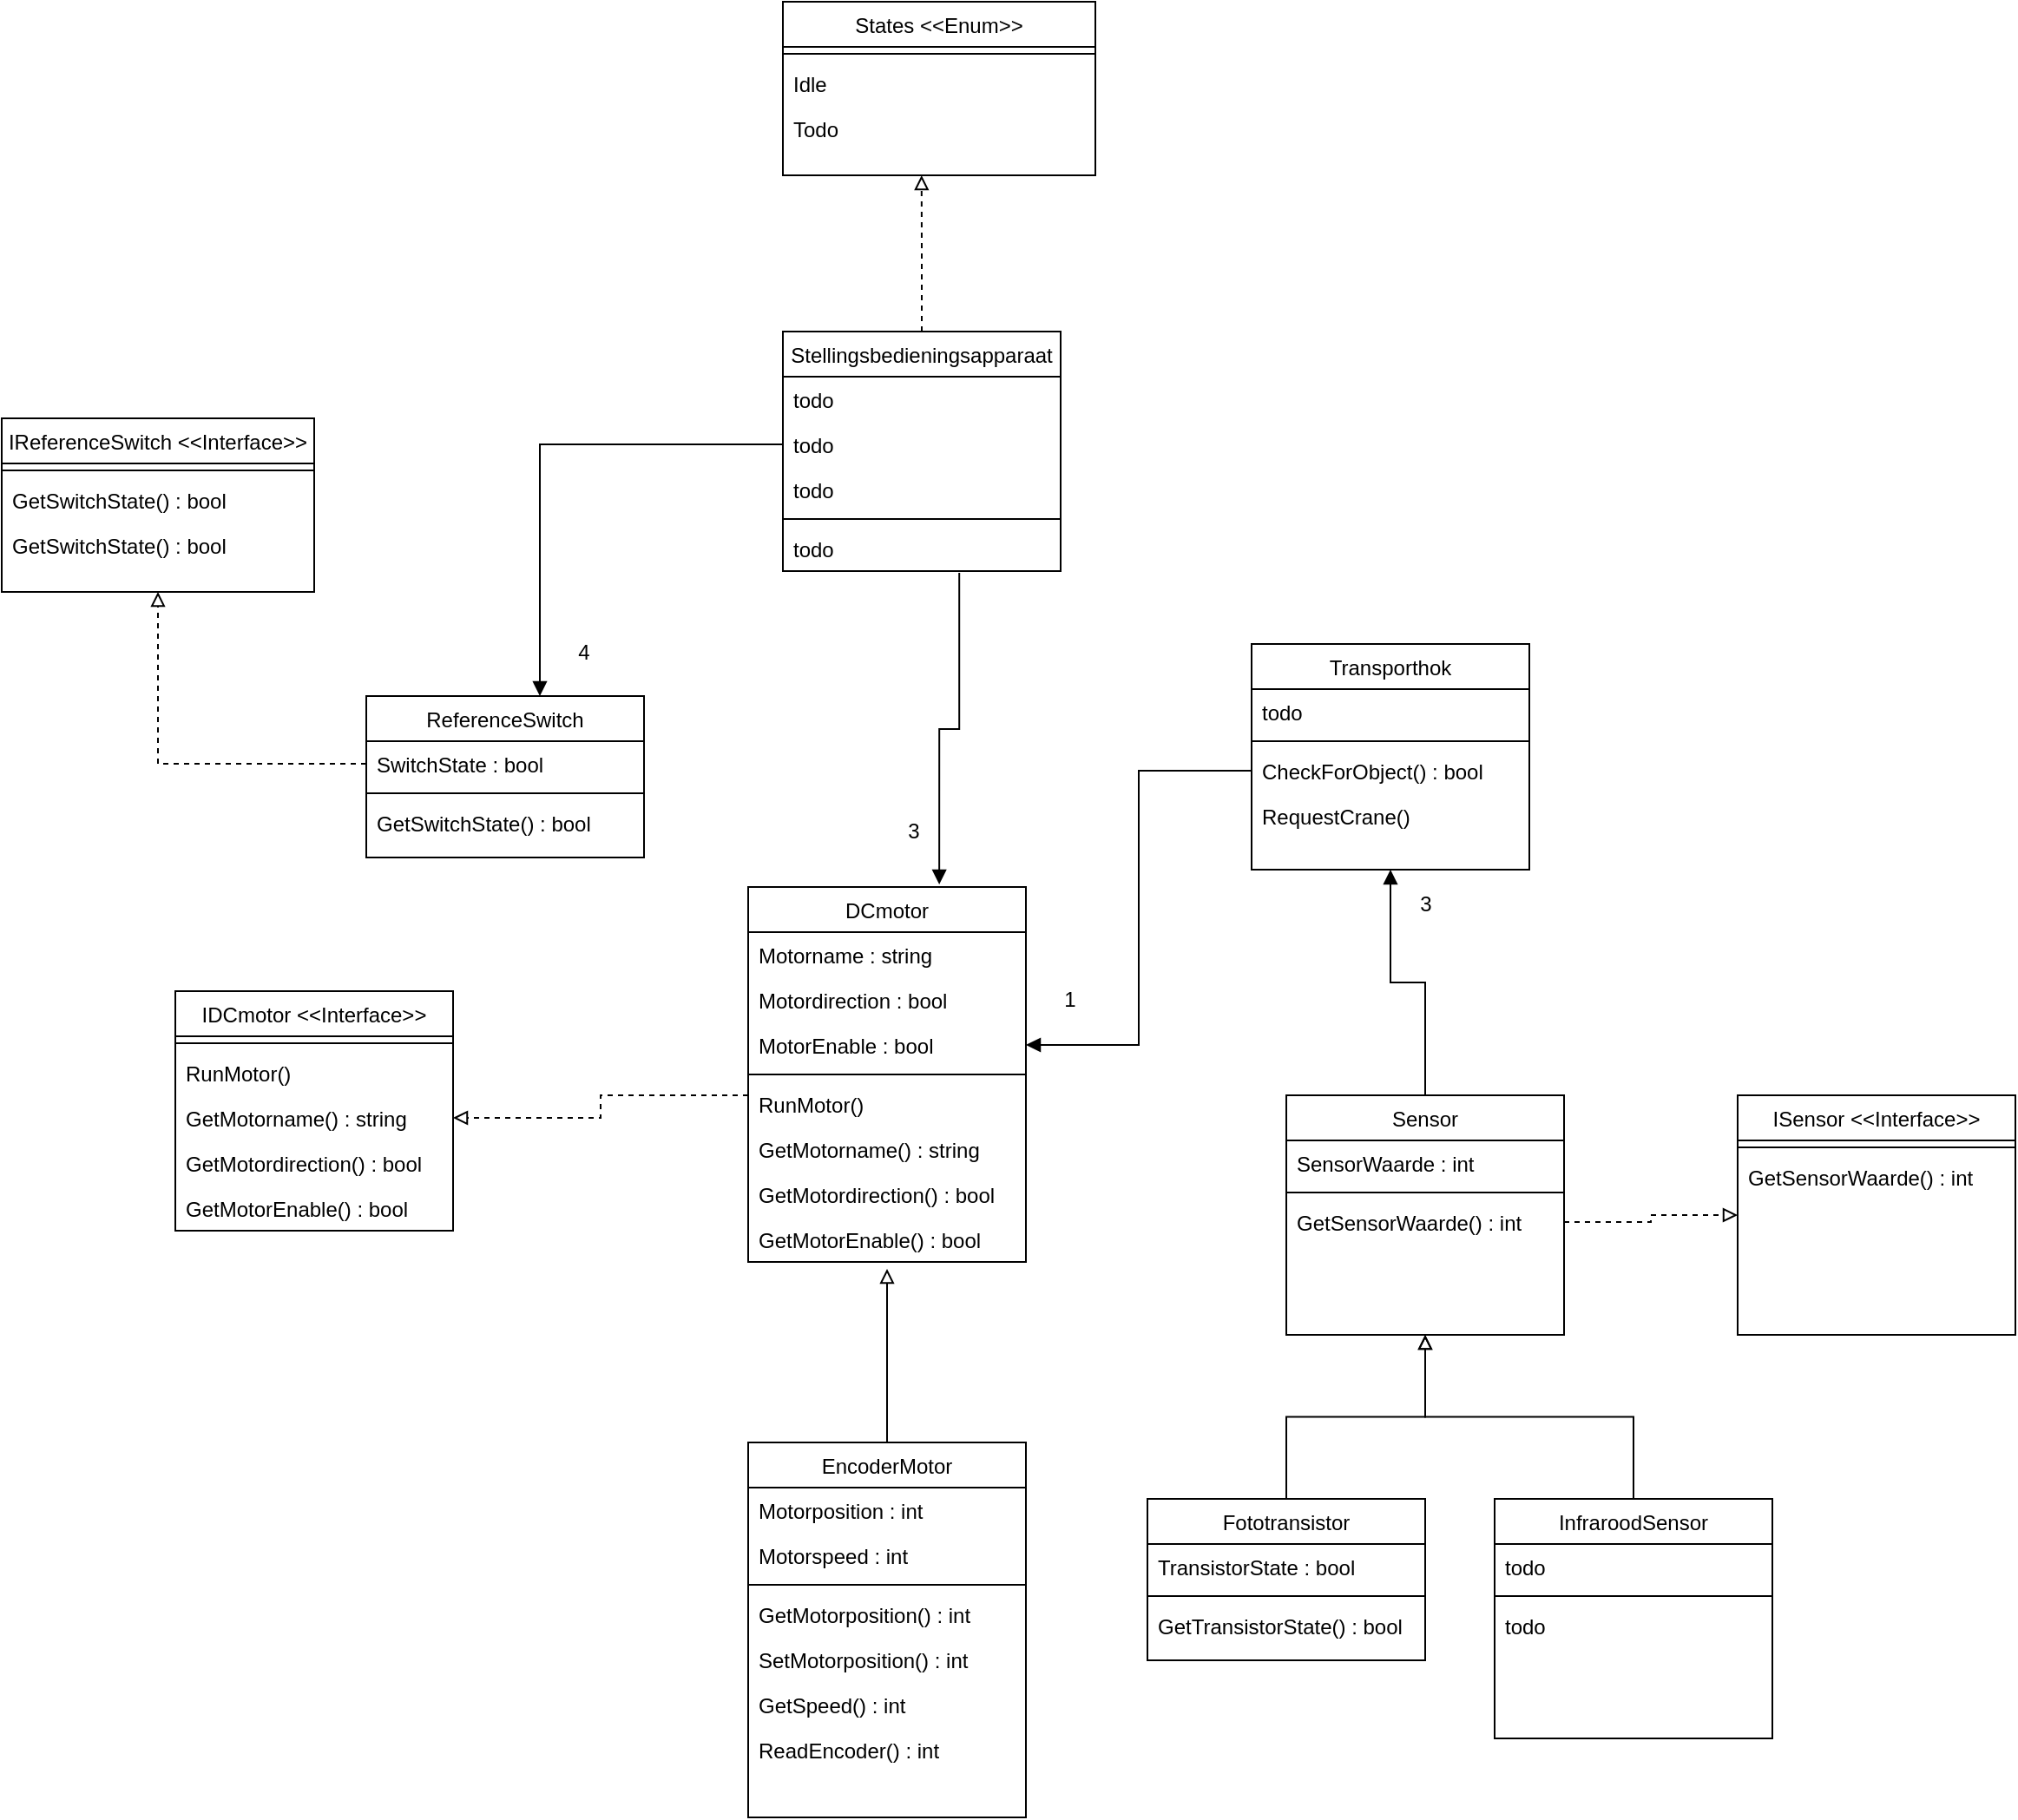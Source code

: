 <mxfile version="20.8.10" type="device"><diagram id="C5RBs43oDa-KdzZeNtuy" name="Page-1"><mxGraphModel dx="2307" dy="2046" grid="1" gridSize="10" guides="1" tooltips="1" connect="1" arrows="1" fold="1" page="1" pageScale="1" pageWidth="827" pageHeight="1169" math="0" shadow="0"><root><mxCell id="WIyWlLk6GJQsqaUBKTNV-0"/><mxCell id="WIyWlLk6GJQsqaUBKTNV-1" parent="WIyWlLk6GJQsqaUBKTNV-0"/><mxCell id="_OZSsUiw_eK4pL27zykT-24" style="edgeStyle=orthogonalEdgeStyle;rounded=0;orthogonalLoop=1;jettySize=auto;html=1;exitX=0.5;exitY=0;exitDx=0;exitDy=0;dashed=1;endArrow=block;endFill=0;" edge="1" parent="WIyWlLk6GJQsqaUBKTNV-1" source="zkfFHV4jXpPFQw0GAbJ--0"><mxGeometry relative="1" as="geometry"><mxPoint x="299.882" y="20" as="targetPoint"/></mxGeometry></mxCell><mxCell id="zkfFHV4jXpPFQw0GAbJ--0" value="Stellingsbedieningsapparaat" style="swimlane;fontStyle=0;align=center;verticalAlign=top;childLayout=stackLayout;horizontal=1;startSize=26;horizontalStack=0;resizeParent=1;resizeLast=0;collapsible=1;marginBottom=0;rounded=0;shadow=0;strokeWidth=1;" parent="WIyWlLk6GJQsqaUBKTNV-1" vertex="1"><mxGeometry x="220" y="110" width="160" height="138" as="geometry"><mxRectangle x="230" y="140" width="160" height="26" as="alternateBounds"/></mxGeometry></mxCell><mxCell id="zkfFHV4jXpPFQw0GAbJ--1" value="todo" style="text;align=left;verticalAlign=top;spacingLeft=4;spacingRight=4;overflow=hidden;rotatable=0;points=[[0,0.5],[1,0.5]];portConstraint=eastwest;" parent="zkfFHV4jXpPFQw0GAbJ--0" vertex="1"><mxGeometry y="26" width="160" height="26" as="geometry"/></mxCell><mxCell id="zkfFHV4jXpPFQw0GAbJ--2" value="todo" style="text;align=left;verticalAlign=top;spacingLeft=4;spacingRight=4;overflow=hidden;rotatable=0;points=[[0,0.5],[1,0.5]];portConstraint=eastwest;rounded=0;shadow=0;html=0;" parent="zkfFHV4jXpPFQw0GAbJ--0" vertex="1"><mxGeometry y="52" width="160" height="26" as="geometry"/></mxCell><mxCell id="zkfFHV4jXpPFQw0GAbJ--3" value="todo" style="text;align=left;verticalAlign=top;spacingLeft=4;spacingRight=4;overflow=hidden;rotatable=0;points=[[0,0.5],[1,0.5]];portConstraint=eastwest;rounded=0;shadow=0;html=0;" parent="zkfFHV4jXpPFQw0GAbJ--0" vertex="1"><mxGeometry y="78" width="160" height="26" as="geometry"/></mxCell><mxCell id="zkfFHV4jXpPFQw0GAbJ--4" value="" style="line;html=1;strokeWidth=1;align=left;verticalAlign=middle;spacingTop=-1;spacingLeft=3;spacingRight=3;rotatable=0;labelPosition=right;points=[];portConstraint=eastwest;" parent="zkfFHV4jXpPFQw0GAbJ--0" vertex="1"><mxGeometry y="104" width="160" height="8" as="geometry"/></mxCell><mxCell id="zkfFHV4jXpPFQw0GAbJ--5" value="todo" style="text;align=left;verticalAlign=top;spacingLeft=4;spacingRight=4;overflow=hidden;rotatable=0;points=[[0,0.5],[1,0.5]];portConstraint=eastwest;" parent="zkfFHV4jXpPFQw0GAbJ--0" vertex="1"><mxGeometry y="112" width="160" height="26" as="geometry"/></mxCell><mxCell id="7FUaMS10MXMsyxAI8CYH-50" style="edgeStyle=orthogonalEdgeStyle;rounded=0;orthogonalLoop=1;jettySize=auto;html=1;exitX=0.635;exitY=1.038;exitDx=0;exitDy=0;endArrow=block;endFill=1;entryX=0.688;entryY=-0.007;entryDx=0;entryDy=0;entryPerimeter=0;exitPerimeter=0;" parent="WIyWlLk6GJQsqaUBKTNV-1" source="zkfFHV4jXpPFQw0GAbJ--5" edge="1" target="7FUaMS10MXMsyxAI8CYH-20"><mxGeometry relative="1" as="geometry"><mxPoint x="300" y="250" as="targetPoint"/></mxGeometry></mxCell><mxCell id="7FUaMS10MXMsyxAI8CYH-20" value="DCmotor" style="swimlane;fontStyle=0;align=center;verticalAlign=top;childLayout=stackLayout;horizontal=1;startSize=26;horizontalStack=0;resizeParent=1;resizeLast=0;collapsible=1;marginBottom=0;rounded=0;shadow=0;strokeWidth=1;" parent="WIyWlLk6GJQsqaUBKTNV-1" vertex="1"><mxGeometry x="200" y="430" width="160" height="216" as="geometry"><mxRectangle x="130" y="380" width="160" height="26" as="alternateBounds"/></mxGeometry></mxCell><mxCell id="7FUaMS10MXMsyxAI8CYH-21" value="Motorname : string" style="text;align=left;verticalAlign=top;spacingLeft=4;spacingRight=4;overflow=hidden;rotatable=0;points=[[0,0.5],[1,0.5]];portConstraint=eastwest;" parent="7FUaMS10MXMsyxAI8CYH-20" vertex="1"><mxGeometry y="26" width="160" height="26" as="geometry"/></mxCell><mxCell id="7FUaMS10MXMsyxAI8CYH-31" value="Motordirection : bool" style="text;align=left;verticalAlign=top;spacingLeft=4;spacingRight=4;overflow=hidden;rotatable=0;points=[[0,0.5],[1,0.5]];portConstraint=eastwest;rounded=0;shadow=0;html=0;" parent="7FUaMS10MXMsyxAI8CYH-20" vertex="1"><mxGeometry y="52" width="160" height="26" as="geometry"/></mxCell><mxCell id="7FUaMS10MXMsyxAI8CYH-41" value="MotorEnable : bool" style="text;align=left;verticalAlign=top;spacingLeft=4;spacingRight=4;overflow=hidden;rotatable=0;points=[[0,0.5],[1,0.5]];portConstraint=eastwest;rounded=0;shadow=0;html=0;" parent="7FUaMS10MXMsyxAI8CYH-20" vertex="1"><mxGeometry y="78" width="160" height="26" as="geometry"/></mxCell><mxCell id="7FUaMS10MXMsyxAI8CYH-23" value="" style="line;html=1;strokeWidth=1;align=left;verticalAlign=middle;spacingTop=-1;spacingLeft=3;spacingRight=3;rotatable=0;labelPosition=right;points=[];portConstraint=eastwest;" parent="7FUaMS10MXMsyxAI8CYH-20" vertex="1"><mxGeometry y="104" width="160" height="8" as="geometry"/></mxCell><mxCell id="7FUaMS10MXMsyxAI8CYH-25" value="RunMotor()" style="text;align=left;verticalAlign=top;spacingLeft=4;spacingRight=4;overflow=hidden;rotatable=0;points=[[0,0.5],[1,0.5]];portConstraint=eastwest;" parent="7FUaMS10MXMsyxAI8CYH-20" vertex="1"><mxGeometry y="112" width="160" height="26" as="geometry"/></mxCell><mxCell id="7FUaMS10MXMsyxAI8CYH-27" value="GetMotorname() : string" style="text;align=left;verticalAlign=top;spacingLeft=4;spacingRight=4;overflow=hidden;rotatable=0;points=[[0,0.5],[1,0.5]];portConstraint=eastwest;" parent="7FUaMS10MXMsyxAI8CYH-20" vertex="1"><mxGeometry y="138" width="160" height="26" as="geometry"/></mxCell><mxCell id="7FUaMS10MXMsyxAI8CYH-42" value="GetMotordirection() : bool" style="text;align=left;verticalAlign=top;spacingLeft=4;spacingRight=4;overflow=hidden;rotatable=0;points=[[0,0.5],[1,0.5]];portConstraint=eastwest;" parent="7FUaMS10MXMsyxAI8CYH-20" vertex="1"><mxGeometry y="164" width="160" height="26" as="geometry"/></mxCell><mxCell id="7FUaMS10MXMsyxAI8CYH-34" value="GetMotorEnable() : bool" style="text;align=left;verticalAlign=top;spacingLeft=4;spacingRight=4;overflow=hidden;rotatable=0;points=[[0,0.5],[1,0.5]];portConstraint=eastwest;" parent="7FUaMS10MXMsyxAI8CYH-20" vertex="1"><mxGeometry y="190" width="160" height="26" as="geometry"/></mxCell><mxCell id="7FUaMS10MXMsyxAI8CYH-29" value="EncoderMotor" style="swimlane;fontStyle=0;align=center;verticalAlign=top;childLayout=stackLayout;horizontal=1;startSize=26;horizontalStack=0;resizeParent=1;resizeLast=0;collapsible=1;marginBottom=0;rounded=0;shadow=0;strokeWidth=1;" parent="WIyWlLk6GJQsqaUBKTNV-1" vertex="1"><mxGeometry x="200" y="750" width="160" height="216" as="geometry"><mxRectangle x="130" y="380" width="160" height="26" as="alternateBounds"/></mxGeometry></mxCell><mxCell id="7FUaMS10MXMsyxAI8CYH-30" value="Motorposition : int" style="text;align=left;verticalAlign=top;spacingLeft=4;spacingRight=4;overflow=hidden;rotatable=0;points=[[0,0.5],[1,0.5]];portConstraint=eastwest;" parent="7FUaMS10MXMsyxAI8CYH-29" vertex="1"><mxGeometry y="26" width="160" height="26" as="geometry"/></mxCell><mxCell id="7FUaMS10MXMsyxAI8CYH-40" value="Motorspeed : int" style="text;align=left;verticalAlign=top;spacingLeft=4;spacingRight=4;overflow=hidden;rotatable=0;points=[[0,0.5],[1,0.5]];portConstraint=eastwest;rounded=0;shadow=0;html=0;" parent="7FUaMS10MXMsyxAI8CYH-29" vertex="1"><mxGeometry y="52" width="160" height="26" as="geometry"/></mxCell><mxCell id="7FUaMS10MXMsyxAI8CYH-32" value="" style="line;html=1;strokeWidth=1;align=left;verticalAlign=middle;spacingTop=-1;spacingLeft=3;spacingRight=3;rotatable=0;labelPosition=right;points=[];portConstraint=eastwest;" parent="7FUaMS10MXMsyxAI8CYH-29" vertex="1"><mxGeometry y="78" width="160" height="8" as="geometry"/></mxCell><mxCell id="7FUaMS10MXMsyxAI8CYH-38" value="GetMotorposition() : int" style="text;align=left;verticalAlign=top;spacingLeft=4;spacingRight=4;overflow=hidden;rotatable=0;points=[[0,0.5],[1,0.5]];portConstraint=eastwest;" parent="7FUaMS10MXMsyxAI8CYH-29" vertex="1"><mxGeometry y="86" width="160" height="26" as="geometry"/></mxCell><mxCell id="7FUaMS10MXMsyxAI8CYH-33" value="SetMotorposition() : int" style="text;align=left;verticalAlign=top;spacingLeft=4;spacingRight=4;overflow=hidden;rotatable=0;points=[[0,0.5],[1,0.5]];portConstraint=eastwest;" parent="7FUaMS10MXMsyxAI8CYH-29" vertex="1"><mxGeometry y="112" width="160" height="26" as="geometry"/></mxCell><mxCell id="7FUaMS10MXMsyxAI8CYH-28" value="GetSpeed() : int" style="text;align=left;verticalAlign=top;spacingLeft=4;spacingRight=4;overflow=hidden;rotatable=0;points=[[0,0.5],[1,0.5]];portConstraint=eastwest;" parent="7FUaMS10MXMsyxAI8CYH-29" vertex="1"><mxGeometry y="138" width="160" height="26" as="geometry"/></mxCell><mxCell id="7FUaMS10MXMsyxAI8CYH-37" value="ReadEncoder() : int" style="text;align=left;verticalAlign=top;spacingLeft=4;spacingRight=4;overflow=hidden;rotatable=0;points=[[0,0.5],[1,0.5]];portConstraint=eastwest;" parent="7FUaMS10MXMsyxAI8CYH-29" vertex="1"><mxGeometry y="164" width="160" height="26" as="geometry"/></mxCell><mxCell id="7FUaMS10MXMsyxAI8CYH-36" style="edgeStyle=orthogonalEdgeStyle;rounded=0;orthogonalLoop=1;jettySize=auto;html=1;exitX=0.5;exitY=0;exitDx=0;exitDy=0;endArrow=block;endFill=0;" parent="WIyWlLk6GJQsqaUBKTNV-1" source="7FUaMS10MXMsyxAI8CYH-29" edge="1"><mxGeometry relative="1" as="geometry"><mxPoint x="280" y="650" as="targetPoint"/></mxGeometry></mxCell><mxCell id="7FUaMS10MXMsyxAI8CYH-49" style="edgeStyle=orthogonalEdgeStyle;rounded=0;orthogonalLoop=1;jettySize=auto;html=1;exitX=0;exitY=0.5;exitDx=0;exitDy=0;entryX=0.625;entryY=0;entryDx=0;entryDy=0;endArrow=block;endFill=1;entryPerimeter=0;" parent="WIyWlLk6GJQsqaUBKTNV-1" source="zkfFHV4jXpPFQw0GAbJ--2" target="7FUaMS10MXMsyxAI8CYH-43" edge="1"><mxGeometry relative="1" as="geometry"/></mxCell><mxCell id="7FUaMS10MXMsyxAI8CYH-43" value="ReferenceSwitch" style="swimlane;fontStyle=0;align=center;verticalAlign=top;childLayout=stackLayout;horizontal=1;startSize=26;horizontalStack=0;resizeParent=1;resizeLast=0;collapsible=1;marginBottom=0;rounded=0;shadow=0;strokeWidth=1;" parent="WIyWlLk6GJQsqaUBKTNV-1" vertex="1"><mxGeometry x="-20" y="320" width="160" height="93" as="geometry"><mxRectangle x="130" y="380" width="160" height="26" as="alternateBounds"/></mxGeometry></mxCell><mxCell id="7FUaMS10MXMsyxAI8CYH-44" value="SwitchState : bool" style="text;align=left;verticalAlign=top;spacingLeft=4;spacingRight=4;overflow=hidden;rotatable=0;points=[[0,0.5],[1,0.5]];portConstraint=eastwest;" parent="7FUaMS10MXMsyxAI8CYH-43" vertex="1"><mxGeometry y="26" width="160" height="26" as="geometry"/></mxCell><mxCell id="7FUaMS10MXMsyxAI8CYH-46" value="" style="line;html=1;strokeWidth=1;align=left;verticalAlign=middle;spacingTop=-1;spacingLeft=3;spacingRight=3;rotatable=0;labelPosition=right;points=[];portConstraint=eastwest;" parent="7FUaMS10MXMsyxAI8CYH-43" vertex="1"><mxGeometry y="52" width="160" height="8" as="geometry"/></mxCell><mxCell id="7FUaMS10MXMsyxAI8CYH-48" value="GetSwitchState() : bool" style="text;align=left;verticalAlign=top;spacingLeft=4;spacingRight=4;overflow=hidden;rotatable=0;points=[[0,0.5],[1,0.5]];portConstraint=eastwest;" parent="7FUaMS10MXMsyxAI8CYH-43" vertex="1"><mxGeometry y="60" width="160" height="26" as="geometry"/></mxCell><mxCell id="7FUaMS10MXMsyxAI8CYH-51" value="4" style="text;html=1;align=center;verticalAlign=middle;resizable=0;points=[];autosize=1;strokeColor=none;fillColor=none;" parent="WIyWlLk6GJQsqaUBKTNV-1" vertex="1"><mxGeometry x="90" y="280" width="30" height="30" as="geometry"/></mxCell><mxCell id="7FUaMS10MXMsyxAI8CYH-52" value="3" style="text;html=1;align=center;verticalAlign=middle;resizable=0;points=[];autosize=1;strokeColor=none;fillColor=none;" parent="WIyWlLk6GJQsqaUBKTNV-1" vertex="1"><mxGeometry x="280" y="383" width="30" height="30" as="geometry"/></mxCell><mxCell id="7FUaMS10MXMsyxAI8CYH-53" value="Transporthok" style="swimlane;fontStyle=0;align=center;verticalAlign=top;childLayout=stackLayout;horizontal=1;startSize=26;horizontalStack=0;resizeParent=1;resizeLast=0;collapsible=1;marginBottom=0;rounded=0;shadow=0;strokeWidth=1;" parent="WIyWlLk6GJQsqaUBKTNV-1" vertex="1"><mxGeometry x="490" y="290" width="160" height="130" as="geometry"><mxRectangle x="550" y="140" width="160" height="26" as="alternateBounds"/></mxGeometry></mxCell><mxCell id="7FUaMS10MXMsyxAI8CYH-54" value="todo" style="text;align=left;verticalAlign=top;spacingLeft=4;spacingRight=4;overflow=hidden;rotatable=0;points=[[0,0.5],[1,0.5]];portConstraint=eastwest;" parent="7FUaMS10MXMsyxAI8CYH-53" vertex="1"><mxGeometry y="26" width="160" height="26" as="geometry"/></mxCell><mxCell id="7FUaMS10MXMsyxAI8CYH-59" value="" style="line;html=1;strokeWidth=1;align=left;verticalAlign=middle;spacingTop=-1;spacingLeft=3;spacingRight=3;rotatable=0;labelPosition=right;points=[];portConstraint=eastwest;" parent="7FUaMS10MXMsyxAI8CYH-53" vertex="1"><mxGeometry y="52" width="160" height="8" as="geometry"/></mxCell><mxCell id="7FUaMS10MXMsyxAI8CYH-60" value="CheckForObject() : bool" style="text;align=left;verticalAlign=top;spacingLeft=4;spacingRight=4;overflow=hidden;rotatable=0;points=[[0,0.5],[1,0.5]];portConstraint=eastwest;" parent="7FUaMS10MXMsyxAI8CYH-53" vertex="1"><mxGeometry y="60" width="160" height="26" as="geometry"/></mxCell><mxCell id="7FUaMS10MXMsyxAI8CYH-61" value="RequestCrane()" style="text;align=left;verticalAlign=top;spacingLeft=4;spacingRight=4;overflow=hidden;rotatable=0;points=[[0,0.5],[1,0.5]];portConstraint=eastwest;" parent="7FUaMS10MXMsyxAI8CYH-53" vertex="1"><mxGeometry y="86" width="160" height="26" as="geometry"/></mxCell><mxCell id="7FUaMS10MXMsyxAI8CYH-63" value="1" style="text;html=1;align=center;verticalAlign=middle;resizable=0;points=[];autosize=1;strokeColor=none;fillColor=none;" parent="WIyWlLk6GJQsqaUBKTNV-1" vertex="1"><mxGeometry x="370" y="480" width="30" height="30" as="geometry"/></mxCell><mxCell id="7FUaMS10MXMsyxAI8CYH-84" style="edgeStyle=orthogonalEdgeStyle;rounded=0;orthogonalLoop=1;jettySize=auto;html=1;exitX=0.5;exitY=0;exitDx=0;exitDy=0;entryX=0.5;entryY=1;entryDx=0;entryDy=0;endArrow=block;endFill=0;" parent="WIyWlLk6GJQsqaUBKTNV-1" source="7FUaMS10MXMsyxAI8CYH-64" target="7FUaMS10MXMsyxAI8CYH-78" edge="1"><mxGeometry relative="1" as="geometry"/></mxCell><mxCell id="7FUaMS10MXMsyxAI8CYH-64" value="Fototransistor" style="swimlane;fontStyle=0;align=center;verticalAlign=top;childLayout=stackLayout;horizontal=1;startSize=26;horizontalStack=0;resizeParent=1;resizeLast=0;collapsible=1;marginBottom=0;rounded=0;shadow=0;strokeWidth=1;" parent="WIyWlLk6GJQsqaUBKTNV-1" vertex="1"><mxGeometry x="430" y="782.5" width="160" height="93" as="geometry"><mxRectangle x="130" y="380" width="160" height="26" as="alternateBounds"/></mxGeometry></mxCell><mxCell id="7FUaMS10MXMsyxAI8CYH-69" value="TransistorState : bool" style="text;align=left;verticalAlign=top;spacingLeft=4;spacingRight=4;overflow=hidden;rotatable=0;points=[[0,0.5],[1,0.5]];portConstraint=eastwest;" parent="7FUaMS10MXMsyxAI8CYH-64" vertex="1"><mxGeometry y="26" width="160" height="26" as="geometry"/></mxCell><mxCell id="7FUaMS10MXMsyxAI8CYH-66" value="" style="line;html=1;strokeWidth=1;align=left;verticalAlign=middle;spacingTop=-1;spacingLeft=3;spacingRight=3;rotatable=0;labelPosition=right;points=[];portConstraint=eastwest;" parent="7FUaMS10MXMsyxAI8CYH-64" vertex="1"><mxGeometry y="52" width="160" height="8" as="geometry"/></mxCell><mxCell id="7FUaMS10MXMsyxAI8CYH-67" value="GetTransistorState() : bool" style="text;align=left;verticalAlign=top;spacingLeft=4;spacingRight=4;overflow=hidden;rotatable=0;points=[[0,0.5],[1,0.5]];portConstraint=eastwest;" parent="7FUaMS10MXMsyxAI8CYH-64" vertex="1"><mxGeometry y="60" width="160" height="26" as="geometry"/></mxCell><mxCell id="7FUaMS10MXMsyxAI8CYH-85" style="edgeStyle=orthogonalEdgeStyle;rounded=0;orthogonalLoop=1;jettySize=auto;html=1;exitX=0.5;exitY=0;exitDx=0;exitDy=0;entryX=0.5;entryY=1;entryDx=0;entryDy=0;endArrow=block;endFill=0;" parent="WIyWlLk6GJQsqaUBKTNV-1" source="7FUaMS10MXMsyxAI8CYH-72" target="7FUaMS10MXMsyxAI8CYH-78" edge="1"><mxGeometry relative="1" as="geometry"/></mxCell><mxCell id="7FUaMS10MXMsyxAI8CYH-72" value="InfraroodSensor" style="swimlane;fontStyle=0;align=center;verticalAlign=top;childLayout=stackLayout;horizontal=1;startSize=26;horizontalStack=0;resizeParent=1;resizeLast=0;collapsible=1;marginBottom=0;rounded=0;shadow=0;strokeWidth=1;" parent="WIyWlLk6GJQsqaUBKTNV-1" vertex="1"><mxGeometry x="630" y="782.5" width="160" height="138" as="geometry"><mxRectangle x="130" y="380" width="160" height="26" as="alternateBounds"/></mxGeometry></mxCell><mxCell id="7FUaMS10MXMsyxAI8CYH-73" value="todo" style="text;align=left;verticalAlign=top;spacingLeft=4;spacingRight=4;overflow=hidden;rotatable=0;points=[[0,0.5],[1,0.5]];portConstraint=eastwest;" parent="7FUaMS10MXMsyxAI8CYH-72" vertex="1"><mxGeometry y="26" width="160" height="26" as="geometry"/></mxCell><mxCell id="7FUaMS10MXMsyxAI8CYH-75" value="" style="line;html=1;strokeWidth=1;align=left;verticalAlign=middle;spacingTop=-1;spacingLeft=3;spacingRight=3;rotatable=0;labelPosition=right;points=[];portConstraint=eastwest;" parent="7FUaMS10MXMsyxAI8CYH-72" vertex="1"><mxGeometry y="52" width="160" height="8" as="geometry"/></mxCell><mxCell id="7FUaMS10MXMsyxAI8CYH-76" value="todo" style="text;align=left;verticalAlign=top;spacingLeft=4;spacingRight=4;overflow=hidden;rotatable=0;points=[[0,0.5],[1,0.5]];portConstraint=eastwest;" parent="7FUaMS10MXMsyxAI8CYH-72" vertex="1"><mxGeometry y="60" width="160" height="26" as="geometry"/></mxCell><mxCell id="7FUaMS10MXMsyxAI8CYH-86" style="edgeStyle=orthogonalEdgeStyle;rounded=0;orthogonalLoop=1;jettySize=auto;html=1;exitX=0.5;exitY=0;exitDx=0;exitDy=0;entryX=0.5;entryY=1;entryDx=0;entryDy=0;endArrow=block;endFill=1;" parent="WIyWlLk6GJQsqaUBKTNV-1" source="7FUaMS10MXMsyxAI8CYH-78" target="7FUaMS10MXMsyxAI8CYH-53" edge="1"><mxGeometry relative="1" as="geometry"/></mxCell><mxCell id="7FUaMS10MXMsyxAI8CYH-78" value="Sensor" style="swimlane;fontStyle=0;align=center;verticalAlign=top;childLayout=stackLayout;horizontal=1;startSize=26;horizontalStack=0;resizeParent=1;resizeLast=0;collapsible=1;marginBottom=0;rounded=0;shadow=0;strokeWidth=1;" parent="WIyWlLk6GJQsqaUBKTNV-1" vertex="1"><mxGeometry x="510" y="550" width="160" height="138" as="geometry"><mxRectangle x="130" y="380" width="160" height="26" as="alternateBounds"/></mxGeometry></mxCell><mxCell id="7FUaMS10MXMsyxAI8CYH-79" value="SensorWaarde : int" style="text;align=left;verticalAlign=top;spacingLeft=4;spacingRight=4;overflow=hidden;rotatable=0;points=[[0,0.5],[1,0.5]];portConstraint=eastwest;" parent="7FUaMS10MXMsyxAI8CYH-78" vertex="1"><mxGeometry y="26" width="160" height="26" as="geometry"/></mxCell><mxCell id="7FUaMS10MXMsyxAI8CYH-81" value="" style="line;html=1;strokeWidth=1;align=left;verticalAlign=middle;spacingTop=-1;spacingLeft=3;spacingRight=3;rotatable=0;labelPosition=right;points=[];portConstraint=eastwest;" parent="7FUaMS10MXMsyxAI8CYH-78" vertex="1"><mxGeometry y="52" width="160" height="8" as="geometry"/></mxCell><mxCell id="7FUaMS10MXMsyxAI8CYH-83" value="GetSensorWaarde() : int" style="text;align=left;verticalAlign=top;spacingLeft=4;spacingRight=4;overflow=hidden;rotatable=0;points=[[0,0.5],[1,0.5]];portConstraint=eastwest;" parent="7FUaMS10MXMsyxAI8CYH-78" vertex="1"><mxGeometry y="60" width="160" height="26" as="geometry"/></mxCell><mxCell id="7FUaMS10MXMsyxAI8CYH-87" value="3" style="text;html=1;align=center;verticalAlign=middle;resizable=0;points=[];autosize=1;strokeColor=none;fillColor=none;" parent="WIyWlLk6GJQsqaUBKTNV-1" vertex="1"><mxGeometry x="575" y="425" width="30" height="30" as="geometry"/></mxCell><mxCell id="_OZSsUiw_eK4pL27zykT-0" value="IDCmotor &lt;&lt;Interface&gt;&gt;" style="swimlane;fontStyle=0;align=center;verticalAlign=top;childLayout=stackLayout;horizontal=1;startSize=26;horizontalStack=0;resizeParent=1;resizeLast=0;collapsible=1;marginBottom=0;rounded=0;shadow=0;strokeWidth=1;" vertex="1" parent="WIyWlLk6GJQsqaUBKTNV-1"><mxGeometry x="-130" y="490" width="160" height="138" as="geometry"><mxRectangle x="130" y="380" width="160" height="26" as="alternateBounds"/></mxGeometry></mxCell><mxCell id="_OZSsUiw_eK4pL27zykT-2" value="" style="line;html=1;strokeWidth=1;align=left;verticalAlign=middle;spacingTop=-1;spacingLeft=3;spacingRight=3;rotatable=0;labelPosition=right;points=[];portConstraint=eastwest;" vertex="1" parent="_OZSsUiw_eK4pL27zykT-0"><mxGeometry y="26" width="160" height="8" as="geometry"/></mxCell><mxCell id="_OZSsUiw_eK4pL27zykT-4" value="RunMotor()" style="text;align=left;verticalAlign=top;spacingLeft=4;spacingRight=4;overflow=hidden;rotatable=0;points=[[0,0.5],[1,0.5]];portConstraint=eastwest;" vertex="1" parent="_OZSsUiw_eK4pL27zykT-0"><mxGeometry y="34" width="160" height="26" as="geometry"/></mxCell><mxCell id="_OZSsUiw_eK4pL27zykT-5" value="GetMotorname() : string" style="text;align=left;verticalAlign=top;spacingLeft=4;spacingRight=4;overflow=hidden;rotatable=0;points=[[0,0.5],[1,0.5]];portConstraint=eastwest;" vertex="1" parent="_OZSsUiw_eK4pL27zykT-0"><mxGeometry y="60" width="160" height="26" as="geometry"/></mxCell><mxCell id="_OZSsUiw_eK4pL27zykT-6" value="GetMotordirection() : bool" style="text;align=left;verticalAlign=top;spacingLeft=4;spacingRight=4;overflow=hidden;rotatable=0;points=[[0,0.5],[1,0.5]];portConstraint=eastwest;" vertex="1" parent="_OZSsUiw_eK4pL27zykT-0"><mxGeometry y="86" width="160" height="26" as="geometry"/></mxCell><mxCell id="_OZSsUiw_eK4pL27zykT-7" value="GetMotorEnable() : bool" style="text;align=left;verticalAlign=top;spacingLeft=4;spacingRight=4;overflow=hidden;rotatable=0;points=[[0,0.5],[1,0.5]];portConstraint=eastwest;" vertex="1" parent="_OZSsUiw_eK4pL27zykT-0"><mxGeometry y="112" width="160" height="26" as="geometry"/></mxCell><mxCell id="_OZSsUiw_eK4pL27zykT-8" style="edgeStyle=orthogonalEdgeStyle;rounded=0;orthogonalLoop=1;jettySize=auto;html=1;exitX=0;exitY=0.308;exitDx=0;exitDy=0;entryX=1;entryY=0.5;entryDx=0;entryDy=0;dashed=1;endArrow=block;endFill=0;exitPerimeter=0;" edge="1" parent="WIyWlLk6GJQsqaUBKTNV-1" source="7FUaMS10MXMsyxAI8CYH-25" target="_OZSsUiw_eK4pL27zykT-5"><mxGeometry relative="1" as="geometry"/></mxCell><mxCell id="_OZSsUiw_eK4pL27zykT-9" value="IReferenceSwitch &lt;&lt;Interface&gt;&gt;" style="swimlane;fontStyle=0;align=center;verticalAlign=top;childLayout=stackLayout;horizontal=1;startSize=26;horizontalStack=0;resizeParent=1;resizeLast=0;collapsible=1;marginBottom=0;rounded=0;shadow=0;strokeWidth=1;" vertex="1" parent="WIyWlLk6GJQsqaUBKTNV-1"><mxGeometry x="-230" y="160" width="180" height="100" as="geometry"><mxRectangle x="130" y="380" width="160" height="26" as="alternateBounds"/></mxGeometry></mxCell><mxCell id="_OZSsUiw_eK4pL27zykT-11" value="" style="line;html=1;strokeWidth=1;align=left;verticalAlign=middle;spacingTop=-1;spacingLeft=3;spacingRight=3;rotatable=0;labelPosition=right;points=[];portConstraint=eastwest;" vertex="1" parent="_OZSsUiw_eK4pL27zykT-9"><mxGeometry y="26" width="180" height="8" as="geometry"/></mxCell><mxCell id="_OZSsUiw_eK4pL27zykT-12" value="GetSwitchState() : bool" style="text;align=left;verticalAlign=top;spacingLeft=4;spacingRight=4;overflow=hidden;rotatable=0;points=[[0,0.5],[1,0.5]];portConstraint=eastwest;" vertex="1" parent="_OZSsUiw_eK4pL27zykT-9"><mxGeometry y="34" width="180" height="26" as="geometry"/></mxCell><mxCell id="_OZSsUiw_eK4pL27zykT-13" value="GetSwitchState() : bool" style="text;align=left;verticalAlign=top;spacingLeft=4;spacingRight=4;overflow=hidden;rotatable=0;points=[[0,0.5],[1,0.5]];portConstraint=eastwest;" vertex="1" parent="_OZSsUiw_eK4pL27zykT-9"><mxGeometry y="60" width="180" height="26" as="geometry"/></mxCell><mxCell id="_OZSsUiw_eK4pL27zykT-14" style="edgeStyle=orthogonalEdgeStyle;rounded=0;orthogonalLoop=1;jettySize=auto;html=1;exitX=0;exitY=0.5;exitDx=0;exitDy=0;entryX=0.5;entryY=1;entryDx=0;entryDy=0;dashed=1;endArrow=block;endFill=0;" edge="1" parent="WIyWlLk6GJQsqaUBKTNV-1" source="7FUaMS10MXMsyxAI8CYH-44" target="_OZSsUiw_eK4pL27zykT-9"><mxGeometry relative="1" as="geometry"/></mxCell><mxCell id="_OZSsUiw_eK4pL27zykT-15" value="ISensor &lt;&lt;Interface&gt;&gt;" style="swimlane;fontStyle=0;align=center;verticalAlign=top;childLayout=stackLayout;horizontal=1;startSize=26;horizontalStack=0;resizeParent=1;resizeLast=0;collapsible=1;marginBottom=0;rounded=0;shadow=0;strokeWidth=1;" vertex="1" parent="WIyWlLk6GJQsqaUBKTNV-1"><mxGeometry x="770" y="550" width="160" height="138" as="geometry"><mxRectangle x="130" y="380" width="160" height="26" as="alternateBounds"/></mxGeometry></mxCell><mxCell id="_OZSsUiw_eK4pL27zykT-17" value="" style="line;html=1;strokeWidth=1;align=left;verticalAlign=middle;spacingTop=-1;spacingLeft=3;spacingRight=3;rotatable=0;labelPosition=right;points=[];portConstraint=eastwest;" vertex="1" parent="_OZSsUiw_eK4pL27zykT-15"><mxGeometry y="26" width="160" height="8" as="geometry"/></mxCell><mxCell id="_OZSsUiw_eK4pL27zykT-18" value="GetSensorWaarde() : int" style="text;align=left;verticalAlign=top;spacingLeft=4;spacingRight=4;overflow=hidden;rotatable=0;points=[[0,0.5],[1,0.5]];portConstraint=eastwest;" vertex="1" parent="_OZSsUiw_eK4pL27zykT-15"><mxGeometry y="34" width="160" height="26" as="geometry"/></mxCell><mxCell id="_OZSsUiw_eK4pL27zykT-19" style="edgeStyle=orthogonalEdgeStyle;rounded=0;orthogonalLoop=1;jettySize=auto;html=1;exitX=1;exitY=0.5;exitDx=0;exitDy=0;entryX=0;entryY=0.5;entryDx=0;entryDy=0;dashed=1;endArrow=block;endFill=0;" edge="1" parent="WIyWlLk6GJQsqaUBKTNV-1" source="7FUaMS10MXMsyxAI8CYH-83" target="_OZSsUiw_eK4pL27zykT-15"><mxGeometry relative="1" as="geometry"/></mxCell><mxCell id="7FUaMS10MXMsyxAI8CYH-62" style="edgeStyle=orthogonalEdgeStyle;rounded=0;orthogonalLoop=1;jettySize=auto;html=1;exitX=0;exitY=0.5;exitDx=0;exitDy=0;entryX=1;entryY=0.5;entryDx=0;entryDy=0;endArrow=block;endFill=1;" parent="WIyWlLk6GJQsqaUBKTNV-1" source="7FUaMS10MXMsyxAI8CYH-60" target="7FUaMS10MXMsyxAI8CYH-41" edge="1"><mxGeometry relative="1" as="geometry"><mxPoint x="480" y="485" as="targetPoint"/></mxGeometry></mxCell><mxCell id="_OZSsUiw_eK4pL27zykT-20" value="States &lt;&lt;Enum&gt;&gt;" style="swimlane;fontStyle=0;align=center;verticalAlign=top;childLayout=stackLayout;horizontal=1;startSize=26;horizontalStack=0;resizeParent=1;resizeLast=0;collapsible=1;marginBottom=0;rounded=0;shadow=0;strokeWidth=1;" vertex="1" parent="WIyWlLk6GJQsqaUBKTNV-1"><mxGeometry x="220" y="-80" width="180" height="100" as="geometry"><mxRectangle x="130" y="380" width="160" height="26" as="alternateBounds"/></mxGeometry></mxCell><mxCell id="_OZSsUiw_eK4pL27zykT-21" value="" style="line;html=1;strokeWidth=1;align=left;verticalAlign=middle;spacingTop=-1;spacingLeft=3;spacingRight=3;rotatable=0;labelPosition=right;points=[];portConstraint=eastwest;" vertex="1" parent="_OZSsUiw_eK4pL27zykT-20"><mxGeometry y="26" width="180" height="8" as="geometry"/></mxCell><mxCell id="_OZSsUiw_eK4pL27zykT-22" value="Idle" style="text;align=left;verticalAlign=top;spacingLeft=4;spacingRight=4;overflow=hidden;rotatable=0;points=[[0,0.5],[1,0.5]];portConstraint=eastwest;" vertex="1" parent="_OZSsUiw_eK4pL27zykT-20"><mxGeometry y="34" width="180" height="26" as="geometry"/></mxCell><mxCell id="_OZSsUiw_eK4pL27zykT-23" value="Todo" style="text;align=left;verticalAlign=top;spacingLeft=4;spacingRight=4;overflow=hidden;rotatable=0;points=[[0,0.5],[1,0.5]];portConstraint=eastwest;" vertex="1" parent="_OZSsUiw_eK4pL27zykT-20"><mxGeometry y="60" width="180" height="26" as="geometry"/></mxCell></root></mxGraphModel></diagram></mxfile>